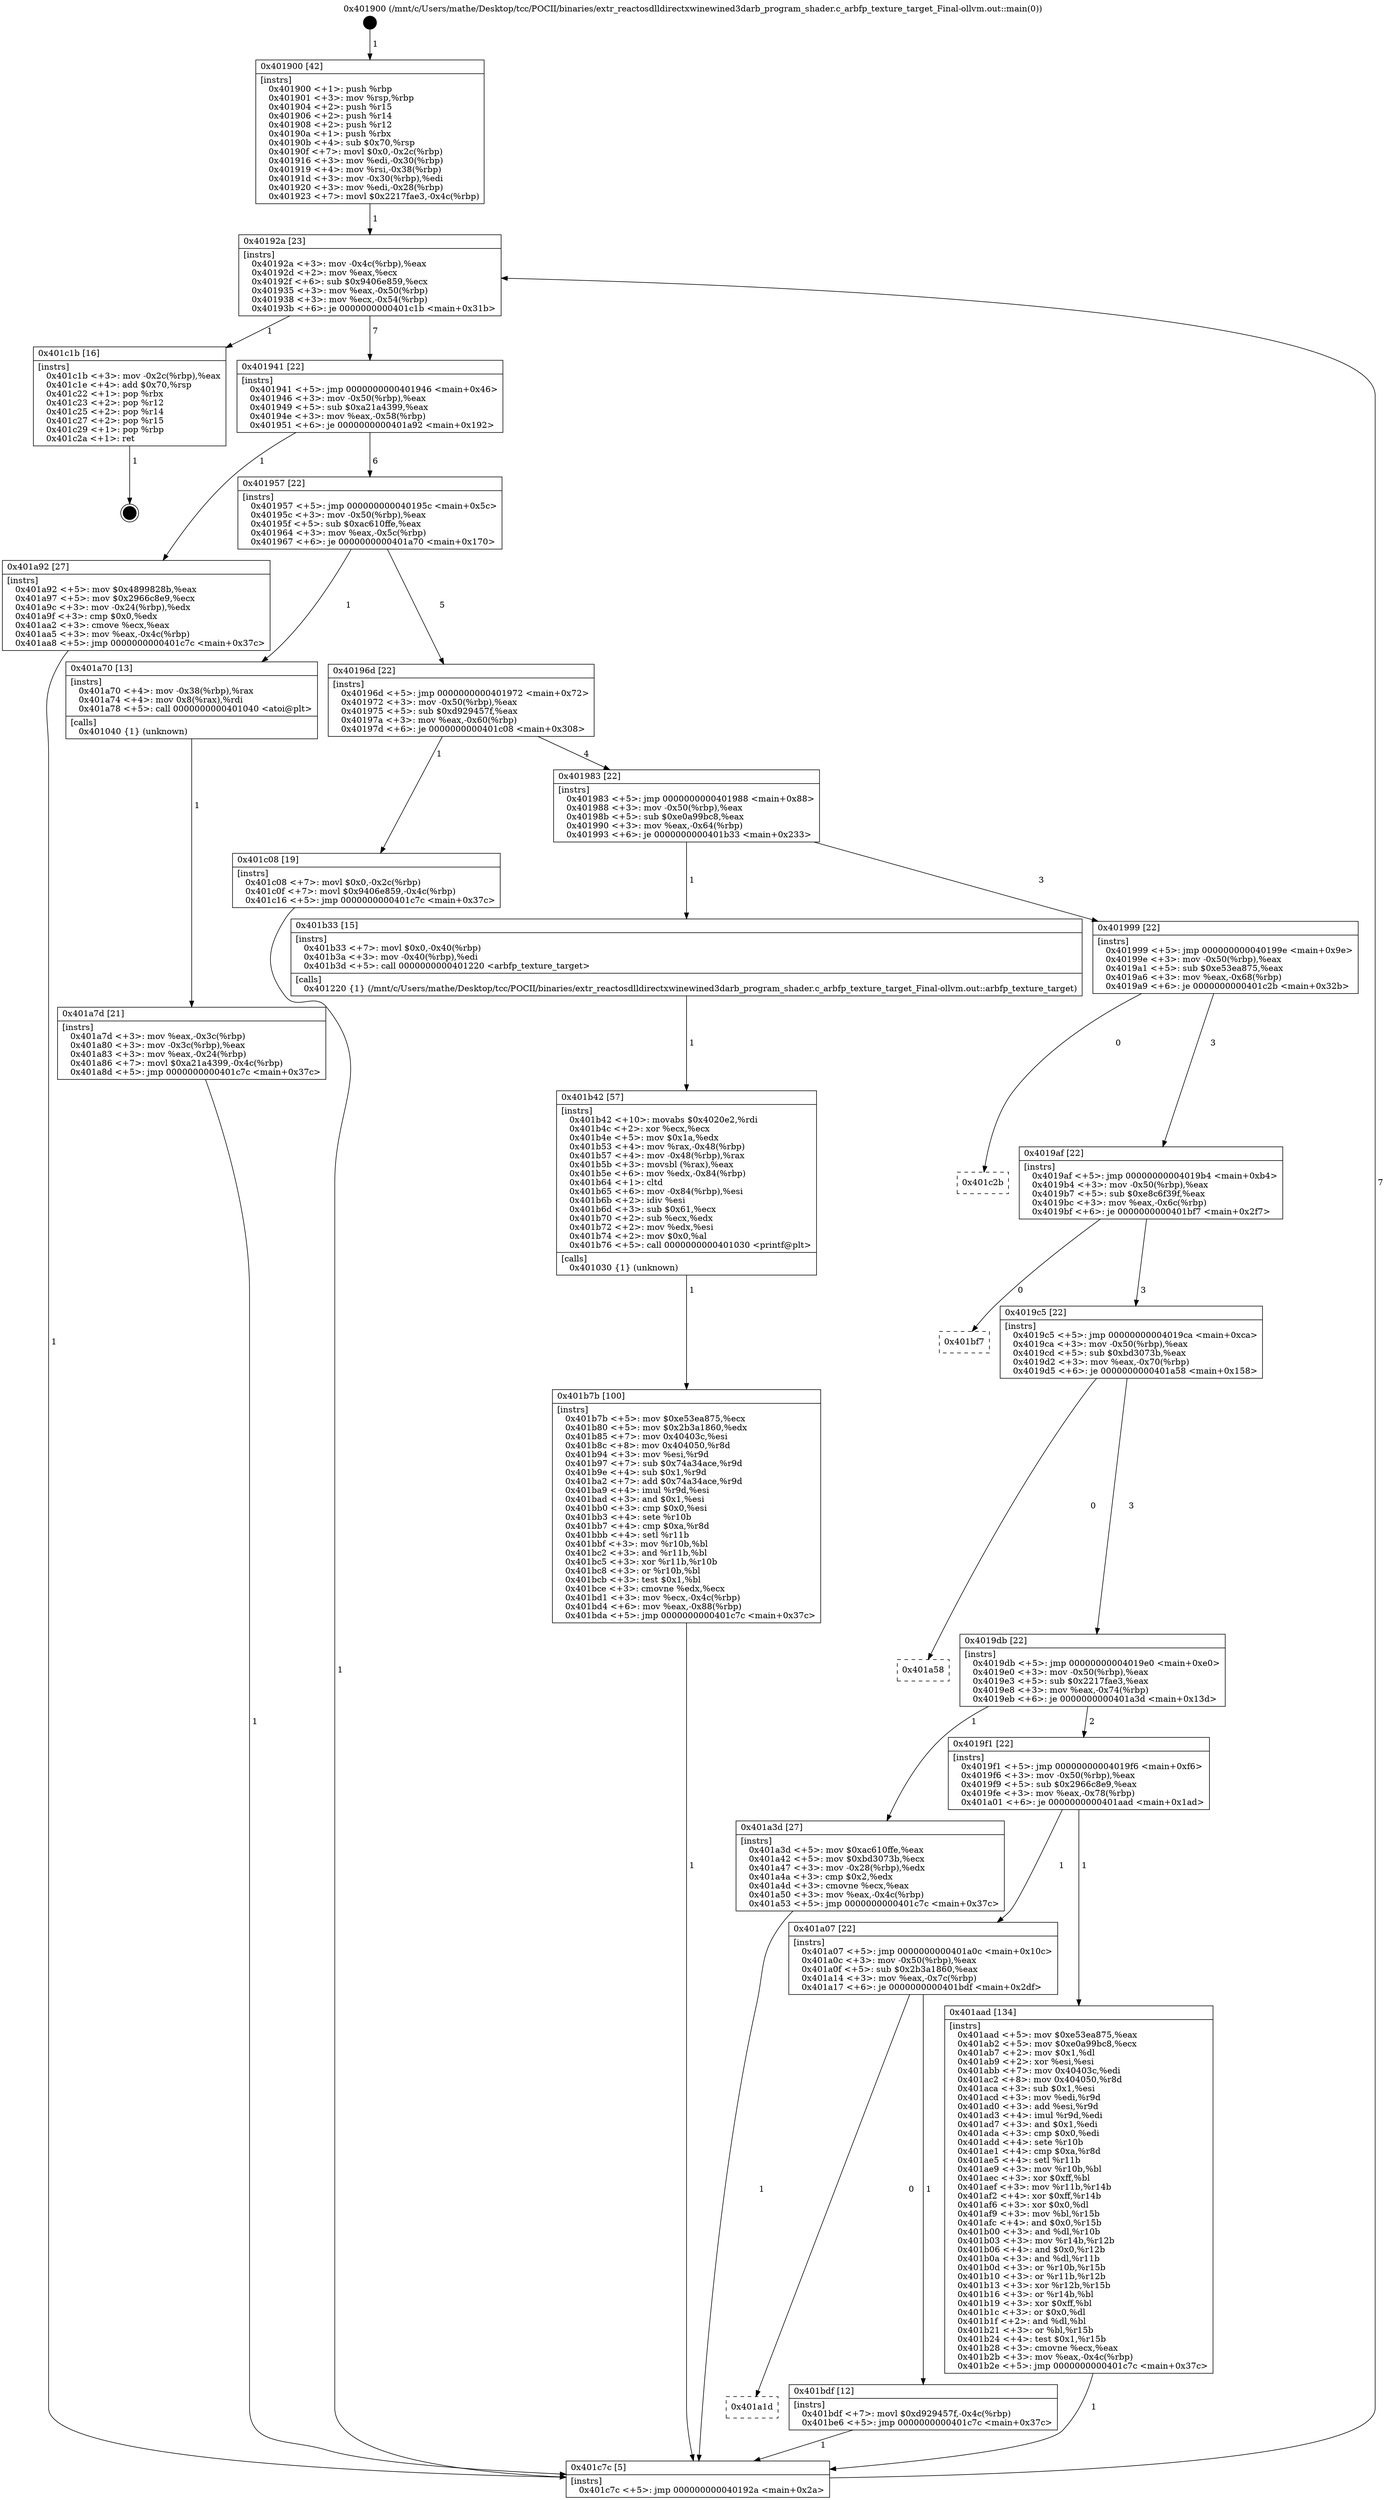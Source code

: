 digraph "0x401900" {
  label = "0x401900 (/mnt/c/Users/mathe/Desktop/tcc/POCII/binaries/extr_reactosdlldirectxwinewined3darb_program_shader.c_arbfp_texture_target_Final-ollvm.out::main(0))"
  labelloc = "t"
  node[shape=record]

  Entry [label="",width=0.3,height=0.3,shape=circle,fillcolor=black,style=filled]
  "0x40192a" [label="{
     0x40192a [23]\l
     | [instrs]\l
     &nbsp;&nbsp;0x40192a \<+3\>: mov -0x4c(%rbp),%eax\l
     &nbsp;&nbsp;0x40192d \<+2\>: mov %eax,%ecx\l
     &nbsp;&nbsp;0x40192f \<+6\>: sub $0x9406e859,%ecx\l
     &nbsp;&nbsp;0x401935 \<+3\>: mov %eax,-0x50(%rbp)\l
     &nbsp;&nbsp;0x401938 \<+3\>: mov %ecx,-0x54(%rbp)\l
     &nbsp;&nbsp;0x40193b \<+6\>: je 0000000000401c1b \<main+0x31b\>\l
  }"]
  "0x401c1b" [label="{
     0x401c1b [16]\l
     | [instrs]\l
     &nbsp;&nbsp;0x401c1b \<+3\>: mov -0x2c(%rbp),%eax\l
     &nbsp;&nbsp;0x401c1e \<+4\>: add $0x70,%rsp\l
     &nbsp;&nbsp;0x401c22 \<+1\>: pop %rbx\l
     &nbsp;&nbsp;0x401c23 \<+2\>: pop %r12\l
     &nbsp;&nbsp;0x401c25 \<+2\>: pop %r14\l
     &nbsp;&nbsp;0x401c27 \<+2\>: pop %r15\l
     &nbsp;&nbsp;0x401c29 \<+1\>: pop %rbp\l
     &nbsp;&nbsp;0x401c2a \<+1\>: ret\l
  }"]
  "0x401941" [label="{
     0x401941 [22]\l
     | [instrs]\l
     &nbsp;&nbsp;0x401941 \<+5\>: jmp 0000000000401946 \<main+0x46\>\l
     &nbsp;&nbsp;0x401946 \<+3\>: mov -0x50(%rbp),%eax\l
     &nbsp;&nbsp;0x401949 \<+5\>: sub $0xa21a4399,%eax\l
     &nbsp;&nbsp;0x40194e \<+3\>: mov %eax,-0x58(%rbp)\l
     &nbsp;&nbsp;0x401951 \<+6\>: je 0000000000401a92 \<main+0x192\>\l
  }"]
  Exit [label="",width=0.3,height=0.3,shape=circle,fillcolor=black,style=filled,peripheries=2]
  "0x401a92" [label="{
     0x401a92 [27]\l
     | [instrs]\l
     &nbsp;&nbsp;0x401a92 \<+5\>: mov $0x4899828b,%eax\l
     &nbsp;&nbsp;0x401a97 \<+5\>: mov $0x2966c8e9,%ecx\l
     &nbsp;&nbsp;0x401a9c \<+3\>: mov -0x24(%rbp),%edx\l
     &nbsp;&nbsp;0x401a9f \<+3\>: cmp $0x0,%edx\l
     &nbsp;&nbsp;0x401aa2 \<+3\>: cmove %ecx,%eax\l
     &nbsp;&nbsp;0x401aa5 \<+3\>: mov %eax,-0x4c(%rbp)\l
     &nbsp;&nbsp;0x401aa8 \<+5\>: jmp 0000000000401c7c \<main+0x37c\>\l
  }"]
  "0x401957" [label="{
     0x401957 [22]\l
     | [instrs]\l
     &nbsp;&nbsp;0x401957 \<+5\>: jmp 000000000040195c \<main+0x5c\>\l
     &nbsp;&nbsp;0x40195c \<+3\>: mov -0x50(%rbp),%eax\l
     &nbsp;&nbsp;0x40195f \<+5\>: sub $0xac610ffe,%eax\l
     &nbsp;&nbsp;0x401964 \<+3\>: mov %eax,-0x5c(%rbp)\l
     &nbsp;&nbsp;0x401967 \<+6\>: je 0000000000401a70 \<main+0x170\>\l
  }"]
  "0x401a1d" [label="{
     0x401a1d\l
  }", style=dashed]
  "0x401a70" [label="{
     0x401a70 [13]\l
     | [instrs]\l
     &nbsp;&nbsp;0x401a70 \<+4\>: mov -0x38(%rbp),%rax\l
     &nbsp;&nbsp;0x401a74 \<+4\>: mov 0x8(%rax),%rdi\l
     &nbsp;&nbsp;0x401a78 \<+5\>: call 0000000000401040 \<atoi@plt\>\l
     | [calls]\l
     &nbsp;&nbsp;0x401040 \{1\} (unknown)\l
  }"]
  "0x40196d" [label="{
     0x40196d [22]\l
     | [instrs]\l
     &nbsp;&nbsp;0x40196d \<+5\>: jmp 0000000000401972 \<main+0x72\>\l
     &nbsp;&nbsp;0x401972 \<+3\>: mov -0x50(%rbp),%eax\l
     &nbsp;&nbsp;0x401975 \<+5\>: sub $0xd929457f,%eax\l
     &nbsp;&nbsp;0x40197a \<+3\>: mov %eax,-0x60(%rbp)\l
     &nbsp;&nbsp;0x40197d \<+6\>: je 0000000000401c08 \<main+0x308\>\l
  }"]
  "0x401bdf" [label="{
     0x401bdf [12]\l
     | [instrs]\l
     &nbsp;&nbsp;0x401bdf \<+7\>: movl $0xd929457f,-0x4c(%rbp)\l
     &nbsp;&nbsp;0x401be6 \<+5\>: jmp 0000000000401c7c \<main+0x37c\>\l
  }"]
  "0x401c08" [label="{
     0x401c08 [19]\l
     | [instrs]\l
     &nbsp;&nbsp;0x401c08 \<+7\>: movl $0x0,-0x2c(%rbp)\l
     &nbsp;&nbsp;0x401c0f \<+7\>: movl $0x9406e859,-0x4c(%rbp)\l
     &nbsp;&nbsp;0x401c16 \<+5\>: jmp 0000000000401c7c \<main+0x37c\>\l
  }"]
  "0x401983" [label="{
     0x401983 [22]\l
     | [instrs]\l
     &nbsp;&nbsp;0x401983 \<+5\>: jmp 0000000000401988 \<main+0x88\>\l
     &nbsp;&nbsp;0x401988 \<+3\>: mov -0x50(%rbp),%eax\l
     &nbsp;&nbsp;0x40198b \<+5\>: sub $0xe0a99bc8,%eax\l
     &nbsp;&nbsp;0x401990 \<+3\>: mov %eax,-0x64(%rbp)\l
     &nbsp;&nbsp;0x401993 \<+6\>: je 0000000000401b33 \<main+0x233\>\l
  }"]
  "0x401b7b" [label="{
     0x401b7b [100]\l
     | [instrs]\l
     &nbsp;&nbsp;0x401b7b \<+5\>: mov $0xe53ea875,%ecx\l
     &nbsp;&nbsp;0x401b80 \<+5\>: mov $0x2b3a1860,%edx\l
     &nbsp;&nbsp;0x401b85 \<+7\>: mov 0x40403c,%esi\l
     &nbsp;&nbsp;0x401b8c \<+8\>: mov 0x404050,%r8d\l
     &nbsp;&nbsp;0x401b94 \<+3\>: mov %esi,%r9d\l
     &nbsp;&nbsp;0x401b97 \<+7\>: sub $0x74a34ace,%r9d\l
     &nbsp;&nbsp;0x401b9e \<+4\>: sub $0x1,%r9d\l
     &nbsp;&nbsp;0x401ba2 \<+7\>: add $0x74a34ace,%r9d\l
     &nbsp;&nbsp;0x401ba9 \<+4\>: imul %r9d,%esi\l
     &nbsp;&nbsp;0x401bad \<+3\>: and $0x1,%esi\l
     &nbsp;&nbsp;0x401bb0 \<+3\>: cmp $0x0,%esi\l
     &nbsp;&nbsp;0x401bb3 \<+4\>: sete %r10b\l
     &nbsp;&nbsp;0x401bb7 \<+4\>: cmp $0xa,%r8d\l
     &nbsp;&nbsp;0x401bbb \<+4\>: setl %r11b\l
     &nbsp;&nbsp;0x401bbf \<+3\>: mov %r10b,%bl\l
     &nbsp;&nbsp;0x401bc2 \<+3\>: and %r11b,%bl\l
     &nbsp;&nbsp;0x401bc5 \<+3\>: xor %r11b,%r10b\l
     &nbsp;&nbsp;0x401bc8 \<+3\>: or %r10b,%bl\l
     &nbsp;&nbsp;0x401bcb \<+3\>: test $0x1,%bl\l
     &nbsp;&nbsp;0x401bce \<+3\>: cmovne %edx,%ecx\l
     &nbsp;&nbsp;0x401bd1 \<+3\>: mov %ecx,-0x4c(%rbp)\l
     &nbsp;&nbsp;0x401bd4 \<+6\>: mov %eax,-0x88(%rbp)\l
     &nbsp;&nbsp;0x401bda \<+5\>: jmp 0000000000401c7c \<main+0x37c\>\l
  }"]
  "0x401b33" [label="{
     0x401b33 [15]\l
     | [instrs]\l
     &nbsp;&nbsp;0x401b33 \<+7\>: movl $0x0,-0x40(%rbp)\l
     &nbsp;&nbsp;0x401b3a \<+3\>: mov -0x40(%rbp),%edi\l
     &nbsp;&nbsp;0x401b3d \<+5\>: call 0000000000401220 \<arbfp_texture_target\>\l
     | [calls]\l
     &nbsp;&nbsp;0x401220 \{1\} (/mnt/c/Users/mathe/Desktop/tcc/POCII/binaries/extr_reactosdlldirectxwinewined3darb_program_shader.c_arbfp_texture_target_Final-ollvm.out::arbfp_texture_target)\l
  }"]
  "0x401999" [label="{
     0x401999 [22]\l
     | [instrs]\l
     &nbsp;&nbsp;0x401999 \<+5\>: jmp 000000000040199e \<main+0x9e\>\l
     &nbsp;&nbsp;0x40199e \<+3\>: mov -0x50(%rbp),%eax\l
     &nbsp;&nbsp;0x4019a1 \<+5\>: sub $0xe53ea875,%eax\l
     &nbsp;&nbsp;0x4019a6 \<+3\>: mov %eax,-0x68(%rbp)\l
     &nbsp;&nbsp;0x4019a9 \<+6\>: je 0000000000401c2b \<main+0x32b\>\l
  }"]
  "0x401b42" [label="{
     0x401b42 [57]\l
     | [instrs]\l
     &nbsp;&nbsp;0x401b42 \<+10\>: movabs $0x4020e2,%rdi\l
     &nbsp;&nbsp;0x401b4c \<+2\>: xor %ecx,%ecx\l
     &nbsp;&nbsp;0x401b4e \<+5\>: mov $0x1a,%edx\l
     &nbsp;&nbsp;0x401b53 \<+4\>: mov %rax,-0x48(%rbp)\l
     &nbsp;&nbsp;0x401b57 \<+4\>: mov -0x48(%rbp),%rax\l
     &nbsp;&nbsp;0x401b5b \<+3\>: movsbl (%rax),%eax\l
     &nbsp;&nbsp;0x401b5e \<+6\>: mov %edx,-0x84(%rbp)\l
     &nbsp;&nbsp;0x401b64 \<+1\>: cltd\l
     &nbsp;&nbsp;0x401b65 \<+6\>: mov -0x84(%rbp),%esi\l
     &nbsp;&nbsp;0x401b6b \<+2\>: idiv %esi\l
     &nbsp;&nbsp;0x401b6d \<+3\>: sub $0x61,%ecx\l
     &nbsp;&nbsp;0x401b70 \<+2\>: sub %ecx,%edx\l
     &nbsp;&nbsp;0x401b72 \<+2\>: mov %edx,%esi\l
     &nbsp;&nbsp;0x401b74 \<+2\>: mov $0x0,%al\l
     &nbsp;&nbsp;0x401b76 \<+5\>: call 0000000000401030 \<printf@plt\>\l
     | [calls]\l
     &nbsp;&nbsp;0x401030 \{1\} (unknown)\l
  }"]
  "0x401c2b" [label="{
     0x401c2b\l
  }", style=dashed]
  "0x4019af" [label="{
     0x4019af [22]\l
     | [instrs]\l
     &nbsp;&nbsp;0x4019af \<+5\>: jmp 00000000004019b4 \<main+0xb4\>\l
     &nbsp;&nbsp;0x4019b4 \<+3\>: mov -0x50(%rbp),%eax\l
     &nbsp;&nbsp;0x4019b7 \<+5\>: sub $0xe8c6f39f,%eax\l
     &nbsp;&nbsp;0x4019bc \<+3\>: mov %eax,-0x6c(%rbp)\l
     &nbsp;&nbsp;0x4019bf \<+6\>: je 0000000000401bf7 \<main+0x2f7\>\l
  }"]
  "0x401a07" [label="{
     0x401a07 [22]\l
     | [instrs]\l
     &nbsp;&nbsp;0x401a07 \<+5\>: jmp 0000000000401a0c \<main+0x10c\>\l
     &nbsp;&nbsp;0x401a0c \<+3\>: mov -0x50(%rbp),%eax\l
     &nbsp;&nbsp;0x401a0f \<+5\>: sub $0x2b3a1860,%eax\l
     &nbsp;&nbsp;0x401a14 \<+3\>: mov %eax,-0x7c(%rbp)\l
     &nbsp;&nbsp;0x401a17 \<+6\>: je 0000000000401bdf \<main+0x2df\>\l
  }"]
  "0x401bf7" [label="{
     0x401bf7\l
  }", style=dashed]
  "0x4019c5" [label="{
     0x4019c5 [22]\l
     | [instrs]\l
     &nbsp;&nbsp;0x4019c5 \<+5\>: jmp 00000000004019ca \<main+0xca\>\l
     &nbsp;&nbsp;0x4019ca \<+3\>: mov -0x50(%rbp),%eax\l
     &nbsp;&nbsp;0x4019cd \<+5\>: sub $0xbd3073b,%eax\l
     &nbsp;&nbsp;0x4019d2 \<+3\>: mov %eax,-0x70(%rbp)\l
     &nbsp;&nbsp;0x4019d5 \<+6\>: je 0000000000401a58 \<main+0x158\>\l
  }"]
  "0x401aad" [label="{
     0x401aad [134]\l
     | [instrs]\l
     &nbsp;&nbsp;0x401aad \<+5\>: mov $0xe53ea875,%eax\l
     &nbsp;&nbsp;0x401ab2 \<+5\>: mov $0xe0a99bc8,%ecx\l
     &nbsp;&nbsp;0x401ab7 \<+2\>: mov $0x1,%dl\l
     &nbsp;&nbsp;0x401ab9 \<+2\>: xor %esi,%esi\l
     &nbsp;&nbsp;0x401abb \<+7\>: mov 0x40403c,%edi\l
     &nbsp;&nbsp;0x401ac2 \<+8\>: mov 0x404050,%r8d\l
     &nbsp;&nbsp;0x401aca \<+3\>: sub $0x1,%esi\l
     &nbsp;&nbsp;0x401acd \<+3\>: mov %edi,%r9d\l
     &nbsp;&nbsp;0x401ad0 \<+3\>: add %esi,%r9d\l
     &nbsp;&nbsp;0x401ad3 \<+4\>: imul %r9d,%edi\l
     &nbsp;&nbsp;0x401ad7 \<+3\>: and $0x1,%edi\l
     &nbsp;&nbsp;0x401ada \<+3\>: cmp $0x0,%edi\l
     &nbsp;&nbsp;0x401add \<+4\>: sete %r10b\l
     &nbsp;&nbsp;0x401ae1 \<+4\>: cmp $0xa,%r8d\l
     &nbsp;&nbsp;0x401ae5 \<+4\>: setl %r11b\l
     &nbsp;&nbsp;0x401ae9 \<+3\>: mov %r10b,%bl\l
     &nbsp;&nbsp;0x401aec \<+3\>: xor $0xff,%bl\l
     &nbsp;&nbsp;0x401aef \<+3\>: mov %r11b,%r14b\l
     &nbsp;&nbsp;0x401af2 \<+4\>: xor $0xff,%r14b\l
     &nbsp;&nbsp;0x401af6 \<+3\>: xor $0x0,%dl\l
     &nbsp;&nbsp;0x401af9 \<+3\>: mov %bl,%r15b\l
     &nbsp;&nbsp;0x401afc \<+4\>: and $0x0,%r15b\l
     &nbsp;&nbsp;0x401b00 \<+3\>: and %dl,%r10b\l
     &nbsp;&nbsp;0x401b03 \<+3\>: mov %r14b,%r12b\l
     &nbsp;&nbsp;0x401b06 \<+4\>: and $0x0,%r12b\l
     &nbsp;&nbsp;0x401b0a \<+3\>: and %dl,%r11b\l
     &nbsp;&nbsp;0x401b0d \<+3\>: or %r10b,%r15b\l
     &nbsp;&nbsp;0x401b10 \<+3\>: or %r11b,%r12b\l
     &nbsp;&nbsp;0x401b13 \<+3\>: xor %r12b,%r15b\l
     &nbsp;&nbsp;0x401b16 \<+3\>: or %r14b,%bl\l
     &nbsp;&nbsp;0x401b19 \<+3\>: xor $0xff,%bl\l
     &nbsp;&nbsp;0x401b1c \<+3\>: or $0x0,%dl\l
     &nbsp;&nbsp;0x401b1f \<+2\>: and %dl,%bl\l
     &nbsp;&nbsp;0x401b21 \<+3\>: or %bl,%r15b\l
     &nbsp;&nbsp;0x401b24 \<+4\>: test $0x1,%r15b\l
     &nbsp;&nbsp;0x401b28 \<+3\>: cmovne %ecx,%eax\l
     &nbsp;&nbsp;0x401b2b \<+3\>: mov %eax,-0x4c(%rbp)\l
     &nbsp;&nbsp;0x401b2e \<+5\>: jmp 0000000000401c7c \<main+0x37c\>\l
  }"]
  "0x401a58" [label="{
     0x401a58\l
  }", style=dashed]
  "0x4019db" [label="{
     0x4019db [22]\l
     | [instrs]\l
     &nbsp;&nbsp;0x4019db \<+5\>: jmp 00000000004019e0 \<main+0xe0\>\l
     &nbsp;&nbsp;0x4019e0 \<+3\>: mov -0x50(%rbp),%eax\l
     &nbsp;&nbsp;0x4019e3 \<+5\>: sub $0x2217fae3,%eax\l
     &nbsp;&nbsp;0x4019e8 \<+3\>: mov %eax,-0x74(%rbp)\l
     &nbsp;&nbsp;0x4019eb \<+6\>: je 0000000000401a3d \<main+0x13d\>\l
  }"]
  "0x401a7d" [label="{
     0x401a7d [21]\l
     | [instrs]\l
     &nbsp;&nbsp;0x401a7d \<+3\>: mov %eax,-0x3c(%rbp)\l
     &nbsp;&nbsp;0x401a80 \<+3\>: mov -0x3c(%rbp),%eax\l
     &nbsp;&nbsp;0x401a83 \<+3\>: mov %eax,-0x24(%rbp)\l
     &nbsp;&nbsp;0x401a86 \<+7\>: movl $0xa21a4399,-0x4c(%rbp)\l
     &nbsp;&nbsp;0x401a8d \<+5\>: jmp 0000000000401c7c \<main+0x37c\>\l
  }"]
  "0x401a3d" [label="{
     0x401a3d [27]\l
     | [instrs]\l
     &nbsp;&nbsp;0x401a3d \<+5\>: mov $0xac610ffe,%eax\l
     &nbsp;&nbsp;0x401a42 \<+5\>: mov $0xbd3073b,%ecx\l
     &nbsp;&nbsp;0x401a47 \<+3\>: mov -0x28(%rbp),%edx\l
     &nbsp;&nbsp;0x401a4a \<+3\>: cmp $0x2,%edx\l
     &nbsp;&nbsp;0x401a4d \<+3\>: cmovne %ecx,%eax\l
     &nbsp;&nbsp;0x401a50 \<+3\>: mov %eax,-0x4c(%rbp)\l
     &nbsp;&nbsp;0x401a53 \<+5\>: jmp 0000000000401c7c \<main+0x37c\>\l
  }"]
  "0x4019f1" [label="{
     0x4019f1 [22]\l
     | [instrs]\l
     &nbsp;&nbsp;0x4019f1 \<+5\>: jmp 00000000004019f6 \<main+0xf6\>\l
     &nbsp;&nbsp;0x4019f6 \<+3\>: mov -0x50(%rbp),%eax\l
     &nbsp;&nbsp;0x4019f9 \<+5\>: sub $0x2966c8e9,%eax\l
     &nbsp;&nbsp;0x4019fe \<+3\>: mov %eax,-0x78(%rbp)\l
     &nbsp;&nbsp;0x401a01 \<+6\>: je 0000000000401aad \<main+0x1ad\>\l
  }"]
  "0x401c7c" [label="{
     0x401c7c [5]\l
     | [instrs]\l
     &nbsp;&nbsp;0x401c7c \<+5\>: jmp 000000000040192a \<main+0x2a\>\l
  }"]
  "0x401900" [label="{
     0x401900 [42]\l
     | [instrs]\l
     &nbsp;&nbsp;0x401900 \<+1\>: push %rbp\l
     &nbsp;&nbsp;0x401901 \<+3\>: mov %rsp,%rbp\l
     &nbsp;&nbsp;0x401904 \<+2\>: push %r15\l
     &nbsp;&nbsp;0x401906 \<+2\>: push %r14\l
     &nbsp;&nbsp;0x401908 \<+2\>: push %r12\l
     &nbsp;&nbsp;0x40190a \<+1\>: push %rbx\l
     &nbsp;&nbsp;0x40190b \<+4\>: sub $0x70,%rsp\l
     &nbsp;&nbsp;0x40190f \<+7\>: movl $0x0,-0x2c(%rbp)\l
     &nbsp;&nbsp;0x401916 \<+3\>: mov %edi,-0x30(%rbp)\l
     &nbsp;&nbsp;0x401919 \<+4\>: mov %rsi,-0x38(%rbp)\l
     &nbsp;&nbsp;0x40191d \<+3\>: mov -0x30(%rbp),%edi\l
     &nbsp;&nbsp;0x401920 \<+3\>: mov %edi,-0x28(%rbp)\l
     &nbsp;&nbsp;0x401923 \<+7\>: movl $0x2217fae3,-0x4c(%rbp)\l
  }"]
  Entry -> "0x401900" [label=" 1"]
  "0x40192a" -> "0x401c1b" [label=" 1"]
  "0x40192a" -> "0x401941" [label=" 7"]
  "0x401c1b" -> Exit [label=" 1"]
  "0x401941" -> "0x401a92" [label=" 1"]
  "0x401941" -> "0x401957" [label=" 6"]
  "0x401c08" -> "0x401c7c" [label=" 1"]
  "0x401957" -> "0x401a70" [label=" 1"]
  "0x401957" -> "0x40196d" [label=" 5"]
  "0x401bdf" -> "0x401c7c" [label=" 1"]
  "0x40196d" -> "0x401c08" [label=" 1"]
  "0x40196d" -> "0x401983" [label=" 4"]
  "0x401a07" -> "0x401a1d" [label=" 0"]
  "0x401983" -> "0x401b33" [label=" 1"]
  "0x401983" -> "0x401999" [label=" 3"]
  "0x401a07" -> "0x401bdf" [label=" 1"]
  "0x401999" -> "0x401c2b" [label=" 0"]
  "0x401999" -> "0x4019af" [label=" 3"]
  "0x401b7b" -> "0x401c7c" [label=" 1"]
  "0x4019af" -> "0x401bf7" [label=" 0"]
  "0x4019af" -> "0x4019c5" [label=" 3"]
  "0x401b42" -> "0x401b7b" [label=" 1"]
  "0x4019c5" -> "0x401a58" [label=" 0"]
  "0x4019c5" -> "0x4019db" [label=" 3"]
  "0x401b33" -> "0x401b42" [label=" 1"]
  "0x4019db" -> "0x401a3d" [label=" 1"]
  "0x4019db" -> "0x4019f1" [label=" 2"]
  "0x401a3d" -> "0x401c7c" [label=" 1"]
  "0x401900" -> "0x40192a" [label=" 1"]
  "0x401c7c" -> "0x40192a" [label=" 7"]
  "0x401a70" -> "0x401a7d" [label=" 1"]
  "0x401a7d" -> "0x401c7c" [label=" 1"]
  "0x401a92" -> "0x401c7c" [label=" 1"]
  "0x401aad" -> "0x401c7c" [label=" 1"]
  "0x4019f1" -> "0x401aad" [label=" 1"]
  "0x4019f1" -> "0x401a07" [label=" 1"]
}

